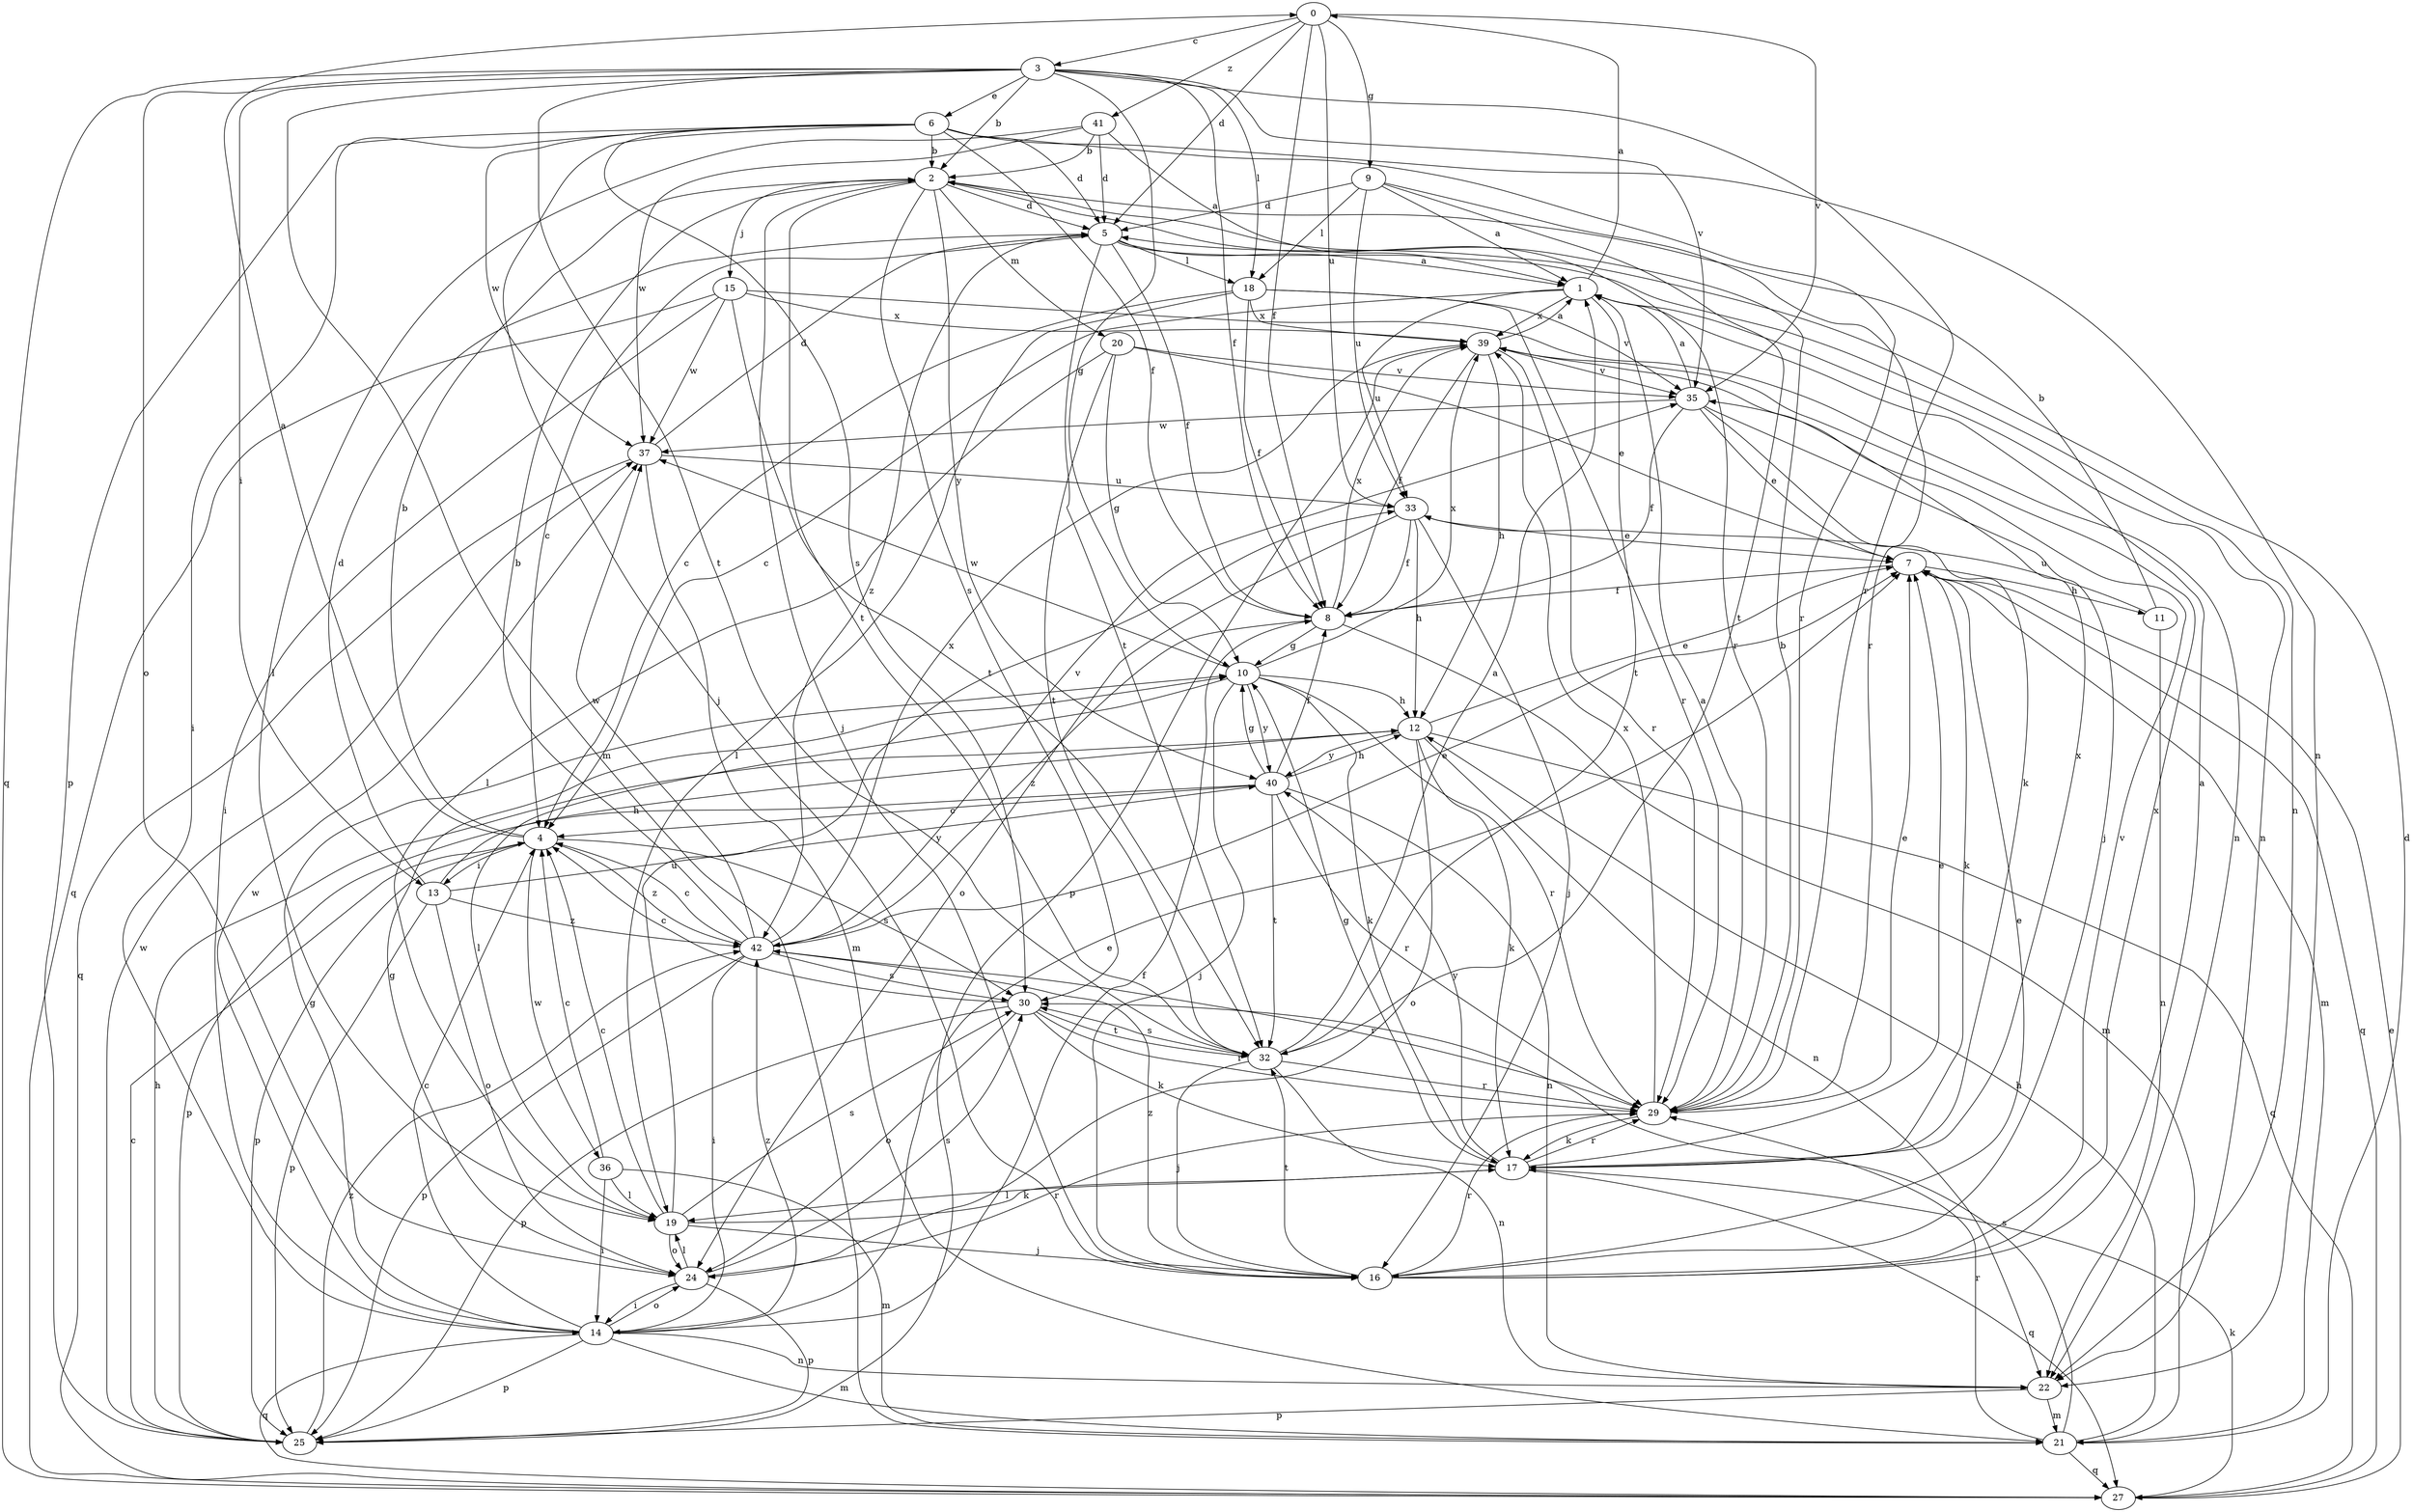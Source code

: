 strict digraph  {
0;
1;
2;
3;
4;
5;
6;
7;
8;
9;
10;
11;
12;
13;
14;
15;
16;
17;
18;
19;
20;
21;
22;
24;
25;
27;
29;
30;
32;
33;
35;
36;
37;
39;
40;
41;
42;
0 -> 3  [label=c];
0 -> 5  [label=d];
0 -> 8  [label=f];
0 -> 9  [label=g];
0 -> 33  [label=u];
0 -> 35  [label=v];
0 -> 41  [label=z];
1 -> 0  [label=a];
1 -> 4  [label=c];
1 -> 22  [label=n];
1 -> 32  [label=t];
1 -> 33  [label=u];
1 -> 39  [label=x];
2 -> 5  [label=d];
2 -> 15  [label=j];
2 -> 16  [label=j];
2 -> 20  [label=m];
2 -> 29  [label=r];
2 -> 30  [label=s];
2 -> 32  [label=t];
2 -> 40  [label=y];
3 -> 2  [label=b];
3 -> 6  [label=e];
3 -> 8  [label=f];
3 -> 10  [label=g];
3 -> 13  [label=i];
3 -> 18  [label=l];
3 -> 21  [label=m];
3 -> 24  [label=o];
3 -> 27  [label=q];
3 -> 29  [label=r];
3 -> 32  [label=t];
3 -> 35  [label=v];
4 -> 0  [label=a];
4 -> 2  [label=b];
4 -> 13  [label=i];
4 -> 25  [label=p];
4 -> 30  [label=s];
4 -> 36  [label=w];
4 -> 42  [label=z];
5 -> 1  [label=a];
5 -> 4  [label=c];
5 -> 8  [label=f];
5 -> 18  [label=l];
5 -> 22  [label=n];
5 -> 32  [label=t];
5 -> 42  [label=z];
6 -> 2  [label=b];
6 -> 5  [label=d];
6 -> 8  [label=f];
6 -> 14  [label=i];
6 -> 16  [label=j];
6 -> 22  [label=n];
6 -> 25  [label=p];
6 -> 29  [label=r];
6 -> 30  [label=s];
6 -> 37  [label=w];
7 -> 8  [label=f];
7 -> 11  [label=h];
7 -> 17  [label=k];
7 -> 21  [label=m];
7 -> 27  [label=q];
8 -> 10  [label=g];
8 -> 21  [label=m];
8 -> 39  [label=x];
8 -> 42  [label=z];
9 -> 1  [label=a];
9 -> 5  [label=d];
9 -> 18  [label=l];
9 -> 29  [label=r];
9 -> 32  [label=t];
9 -> 33  [label=u];
10 -> 12  [label=h];
10 -> 16  [label=j];
10 -> 17  [label=k];
10 -> 19  [label=l];
10 -> 29  [label=r];
10 -> 37  [label=w];
10 -> 39  [label=x];
10 -> 40  [label=y];
11 -> 2  [label=b];
11 -> 22  [label=n];
11 -> 33  [label=u];
12 -> 7  [label=e];
12 -> 17  [label=k];
12 -> 22  [label=n];
12 -> 24  [label=o];
12 -> 27  [label=q];
12 -> 40  [label=y];
13 -> 5  [label=d];
13 -> 12  [label=h];
13 -> 24  [label=o];
13 -> 25  [label=p];
13 -> 40  [label=y];
13 -> 42  [label=z];
14 -> 4  [label=c];
14 -> 7  [label=e];
14 -> 8  [label=f];
14 -> 10  [label=g];
14 -> 21  [label=m];
14 -> 22  [label=n];
14 -> 24  [label=o];
14 -> 25  [label=p];
14 -> 27  [label=q];
14 -> 37  [label=w];
14 -> 42  [label=z];
15 -> 14  [label=i];
15 -> 22  [label=n];
15 -> 27  [label=q];
15 -> 32  [label=t];
15 -> 37  [label=w];
15 -> 39  [label=x];
16 -> 1  [label=a];
16 -> 7  [label=e];
16 -> 29  [label=r];
16 -> 32  [label=t];
16 -> 35  [label=v];
16 -> 39  [label=x];
16 -> 42  [label=z];
17 -> 7  [label=e];
17 -> 10  [label=g];
17 -> 19  [label=l];
17 -> 27  [label=q];
17 -> 29  [label=r];
17 -> 39  [label=x];
17 -> 40  [label=y];
18 -> 4  [label=c];
18 -> 8  [label=f];
18 -> 19  [label=l];
18 -> 29  [label=r];
18 -> 35  [label=v];
18 -> 39  [label=x];
19 -> 4  [label=c];
19 -> 16  [label=j];
19 -> 17  [label=k];
19 -> 24  [label=o];
19 -> 30  [label=s];
19 -> 33  [label=u];
20 -> 7  [label=e];
20 -> 10  [label=g];
20 -> 19  [label=l];
20 -> 32  [label=t];
20 -> 35  [label=v];
21 -> 5  [label=d];
21 -> 12  [label=h];
21 -> 27  [label=q];
21 -> 29  [label=r];
21 -> 30  [label=s];
22 -> 21  [label=m];
22 -> 25  [label=p];
24 -> 10  [label=g];
24 -> 14  [label=i];
24 -> 19  [label=l];
24 -> 25  [label=p];
24 -> 29  [label=r];
24 -> 30  [label=s];
25 -> 4  [label=c];
25 -> 12  [label=h];
25 -> 37  [label=w];
25 -> 42  [label=z];
27 -> 7  [label=e];
27 -> 17  [label=k];
29 -> 1  [label=a];
29 -> 2  [label=b];
29 -> 7  [label=e];
29 -> 17  [label=k];
29 -> 39  [label=x];
30 -> 4  [label=c];
30 -> 17  [label=k];
30 -> 24  [label=o];
30 -> 25  [label=p];
30 -> 29  [label=r];
30 -> 32  [label=t];
32 -> 1  [label=a];
32 -> 16  [label=j];
32 -> 22  [label=n];
32 -> 29  [label=r];
32 -> 30  [label=s];
33 -> 7  [label=e];
33 -> 8  [label=f];
33 -> 12  [label=h];
33 -> 16  [label=j];
33 -> 24  [label=o];
35 -> 1  [label=a];
35 -> 7  [label=e];
35 -> 8  [label=f];
35 -> 16  [label=j];
35 -> 17  [label=k];
35 -> 37  [label=w];
36 -> 4  [label=c];
36 -> 14  [label=i];
36 -> 19  [label=l];
36 -> 21  [label=m];
37 -> 5  [label=d];
37 -> 21  [label=m];
37 -> 27  [label=q];
37 -> 33  [label=u];
39 -> 1  [label=a];
39 -> 8  [label=f];
39 -> 12  [label=h];
39 -> 25  [label=p];
39 -> 29  [label=r];
39 -> 35  [label=v];
40 -> 4  [label=c];
40 -> 8  [label=f];
40 -> 10  [label=g];
40 -> 12  [label=h];
40 -> 22  [label=n];
40 -> 25  [label=p];
40 -> 29  [label=r];
40 -> 32  [label=t];
41 -> 1  [label=a];
41 -> 2  [label=b];
41 -> 5  [label=d];
41 -> 19  [label=l];
41 -> 37  [label=w];
42 -> 2  [label=b];
42 -> 4  [label=c];
42 -> 7  [label=e];
42 -> 14  [label=i];
42 -> 25  [label=p];
42 -> 29  [label=r];
42 -> 30  [label=s];
42 -> 35  [label=v];
42 -> 37  [label=w];
42 -> 39  [label=x];
}
